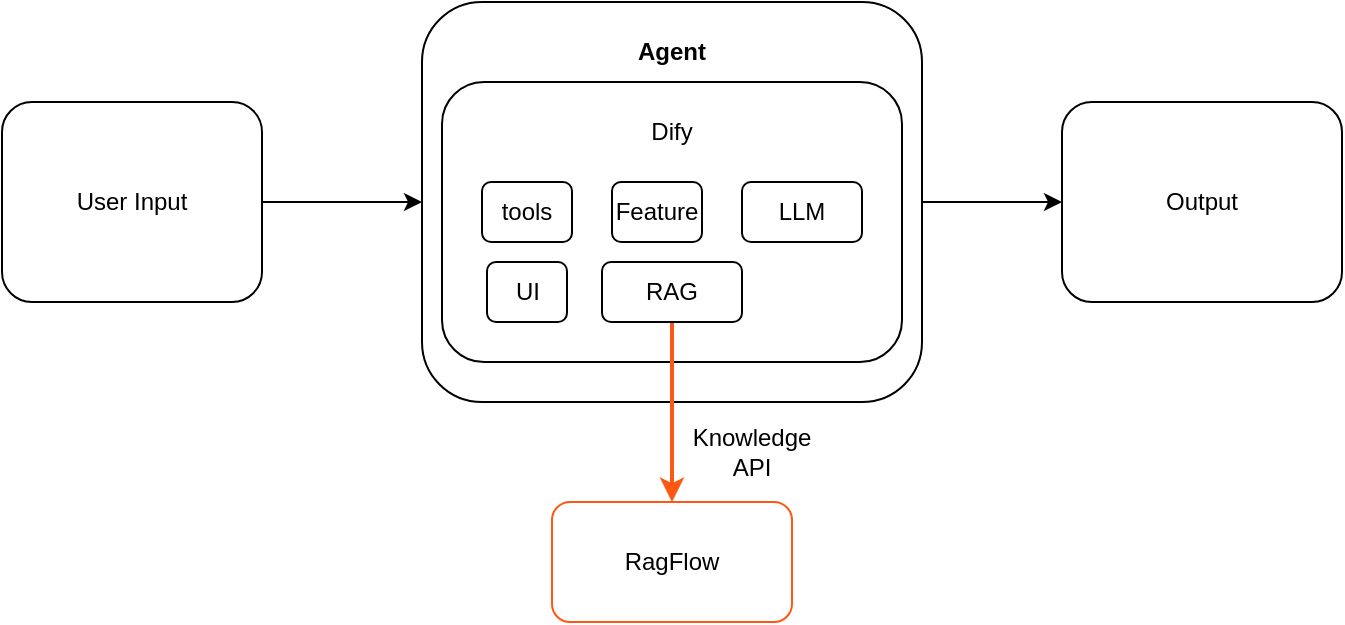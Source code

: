 <mxfile version="26.1.0">
  <diagram name="Page-1" id="2Sd5bhrNW43mqjLeEP4p">
    <mxGraphModel dx="1050" dy="538" grid="1" gridSize="10" guides="1" tooltips="1" connect="1" arrows="1" fold="1" page="1" pageScale="1" pageWidth="850" pageHeight="1100" math="0" shadow="0">
      <root>
        <mxCell id="0" />
        <mxCell id="1" parent="0" />
        <mxCell id="Di4bRXJcZ3CmvjJVfljG-7" style="edgeStyle=orthogonalEdgeStyle;rounded=0;orthogonalLoop=1;jettySize=auto;html=1;entryX=0;entryY=0.5;entryDx=0;entryDy=0;" edge="1" parent="1" source="Di4bRXJcZ3CmvjJVfljG-3" target="Di4bRXJcZ3CmvjJVfljG-5">
          <mxGeometry relative="1" as="geometry" />
        </mxCell>
        <mxCell id="Di4bRXJcZ3CmvjJVfljG-3" value="User Input" style="rounded=1;whiteSpace=wrap;html=1;" vertex="1" parent="1">
          <mxGeometry x="40" y="80" width="130" height="100" as="geometry" />
        </mxCell>
        <mxCell id="Di4bRXJcZ3CmvjJVfljG-8" style="edgeStyle=orthogonalEdgeStyle;rounded=0;orthogonalLoop=1;jettySize=auto;html=1;" edge="1" parent="1" source="Di4bRXJcZ3CmvjJVfljG-5" target="Di4bRXJcZ3CmvjJVfljG-6">
          <mxGeometry relative="1" as="geometry" />
        </mxCell>
        <mxCell id="Di4bRXJcZ3CmvjJVfljG-5" value="" style="rounded=1;whiteSpace=wrap;html=1;" vertex="1" parent="1">
          <mxGeometry x="250" y="30" width="250" height="200" as="geometry" />
        </mxCell>
        <mxCell id="Di4bRXJcZ3CmvjJVfljG-6" value="Output" style="rounded=1;whiteSpace=wrap;html=1;" vertex="1" parent="1">
          <mxGeometry x="570" y="80" width="140" height="100" as="geometry" />
        </mxCell>
        <mxCell id="Di4bRXJcZ3CmvjJVfljG-9" value="&lt;b&gt;Agent&lt;/b&gt;" style="text;html=1;align=center;verticalAlign=middle;whiteSpace=wrap;rounded=0;" vertex="1" parent="1">
          <mxGeometry x="345" y="40" width="60" height="30" as="geometry" />
        </mxCell>
        <mxCell id="Di4bRXJcZ3CmvjJVfljG-10" value="" style="rounded=1;whiteSpace=wrap;html=1;" vertex="1" parent="1">
          <mxGeometry x="260" y="70" width="230" height="140" as="geometry" />
        </mxCell>
        <mxCell id="Di4bRXJcZ3CmvjJVfljG-11" value="Dify" style="text;html=1;align=center;verticalAlign=middle;whiteSpace=wrap;rounded=0;" vertex="1" parent="1">
          <mxGeometry x="345" y="80" width="60" height="30" as="geometry" />
        </mxCell>
        <mxCell id="Di4bRXJcZ3CmvjJVfljG-19" value="tools" style="rounded=1;whiteSpace=wrap;html=1;" vertex="1" parent="1">
          <mxGeometry x="280" y="120" width="45" height="30" as="geometry" />
        </mxCell>
        <mxCell id="Di4bRXJcZ3CmvjJVfljG-20" value="Feature" style="rounded=1;whiteSpace=wrap;html=1;" vertex="1" parent="1">
          <mxGeometry x="345" y="120" width="45" height="30" as="geometry" />
        </mxCell>
        <mxCell id="Di4bRXJcZ3CmvjJVfljG-27" style="edgeStyle=orthogonalEdgeStyle;rounded=0;orthogonalLoop=1;jettySize=auto;html=1;strokeColor=#FF5814;strokeWidth=2;" edge="1" parent="1" source="Di4bRXJcZ3CmvjJVfljG-21" target="Di4bRXJcZ3CmvjJVfljG-26">
          <mxGeometry relative="1" as="geometry" />
        </mxCell>
        <mxCell id="Di4bRXJcZ3CmvjJVfljG-21" value="RAG" style="rounded=1;whiteSpace=wrap;html=1;" vertex="1" parent="1">
          <mxGeometry x="340" y="160" width="70" height="30" as="geometry" />
        </mxCell>
        <mxCell id="Di4bRXJcZ3CmvjJVfljG-22" value="LLM" style="rounded=1;whiteSpace=wrap;html=1;" vertex="1" parent="1">
          <mxGeometry x="410" y="120" width="60" height="30" as="geometry" />
        </mxCell>
        <mxCell id="Di4bRXJcZ3CmvjJVfljG-25" value="UI" style="rounded=1;whiteSpace=wrap;html=1;" vertex="1" parent="1">
          <mxGeometry x="282.5" y="160" width="40" height="30" as="geometry" />
        </mxCell>
        <mxCell id="Di4bRXJcZ3CmvjJVfljG-26" value="RagFlow" style="rounded=1;whiteSpace=wrap;html=1;strokeColor=#FF5814;" vertex="1" parent="1">
          <mxGeometry x="315" y="280" width="120" height="60" as="geometry" />
        </mxCell>
        <mxCell id="Di4bRXJcZ3CmvjJVfljG-28" value="Knowledge API" style="text;html=1;align=center;verticalAlign=middle;whiteSpace=wrap;rounded=0;" vertex="1" parent="1">
          <mxGeometry x="385" y="240" width="60" height="30" as="geometry" />
        </mxCell>
      </root>
    </mxGraphModel>
  </diagram>
</mxfile>
